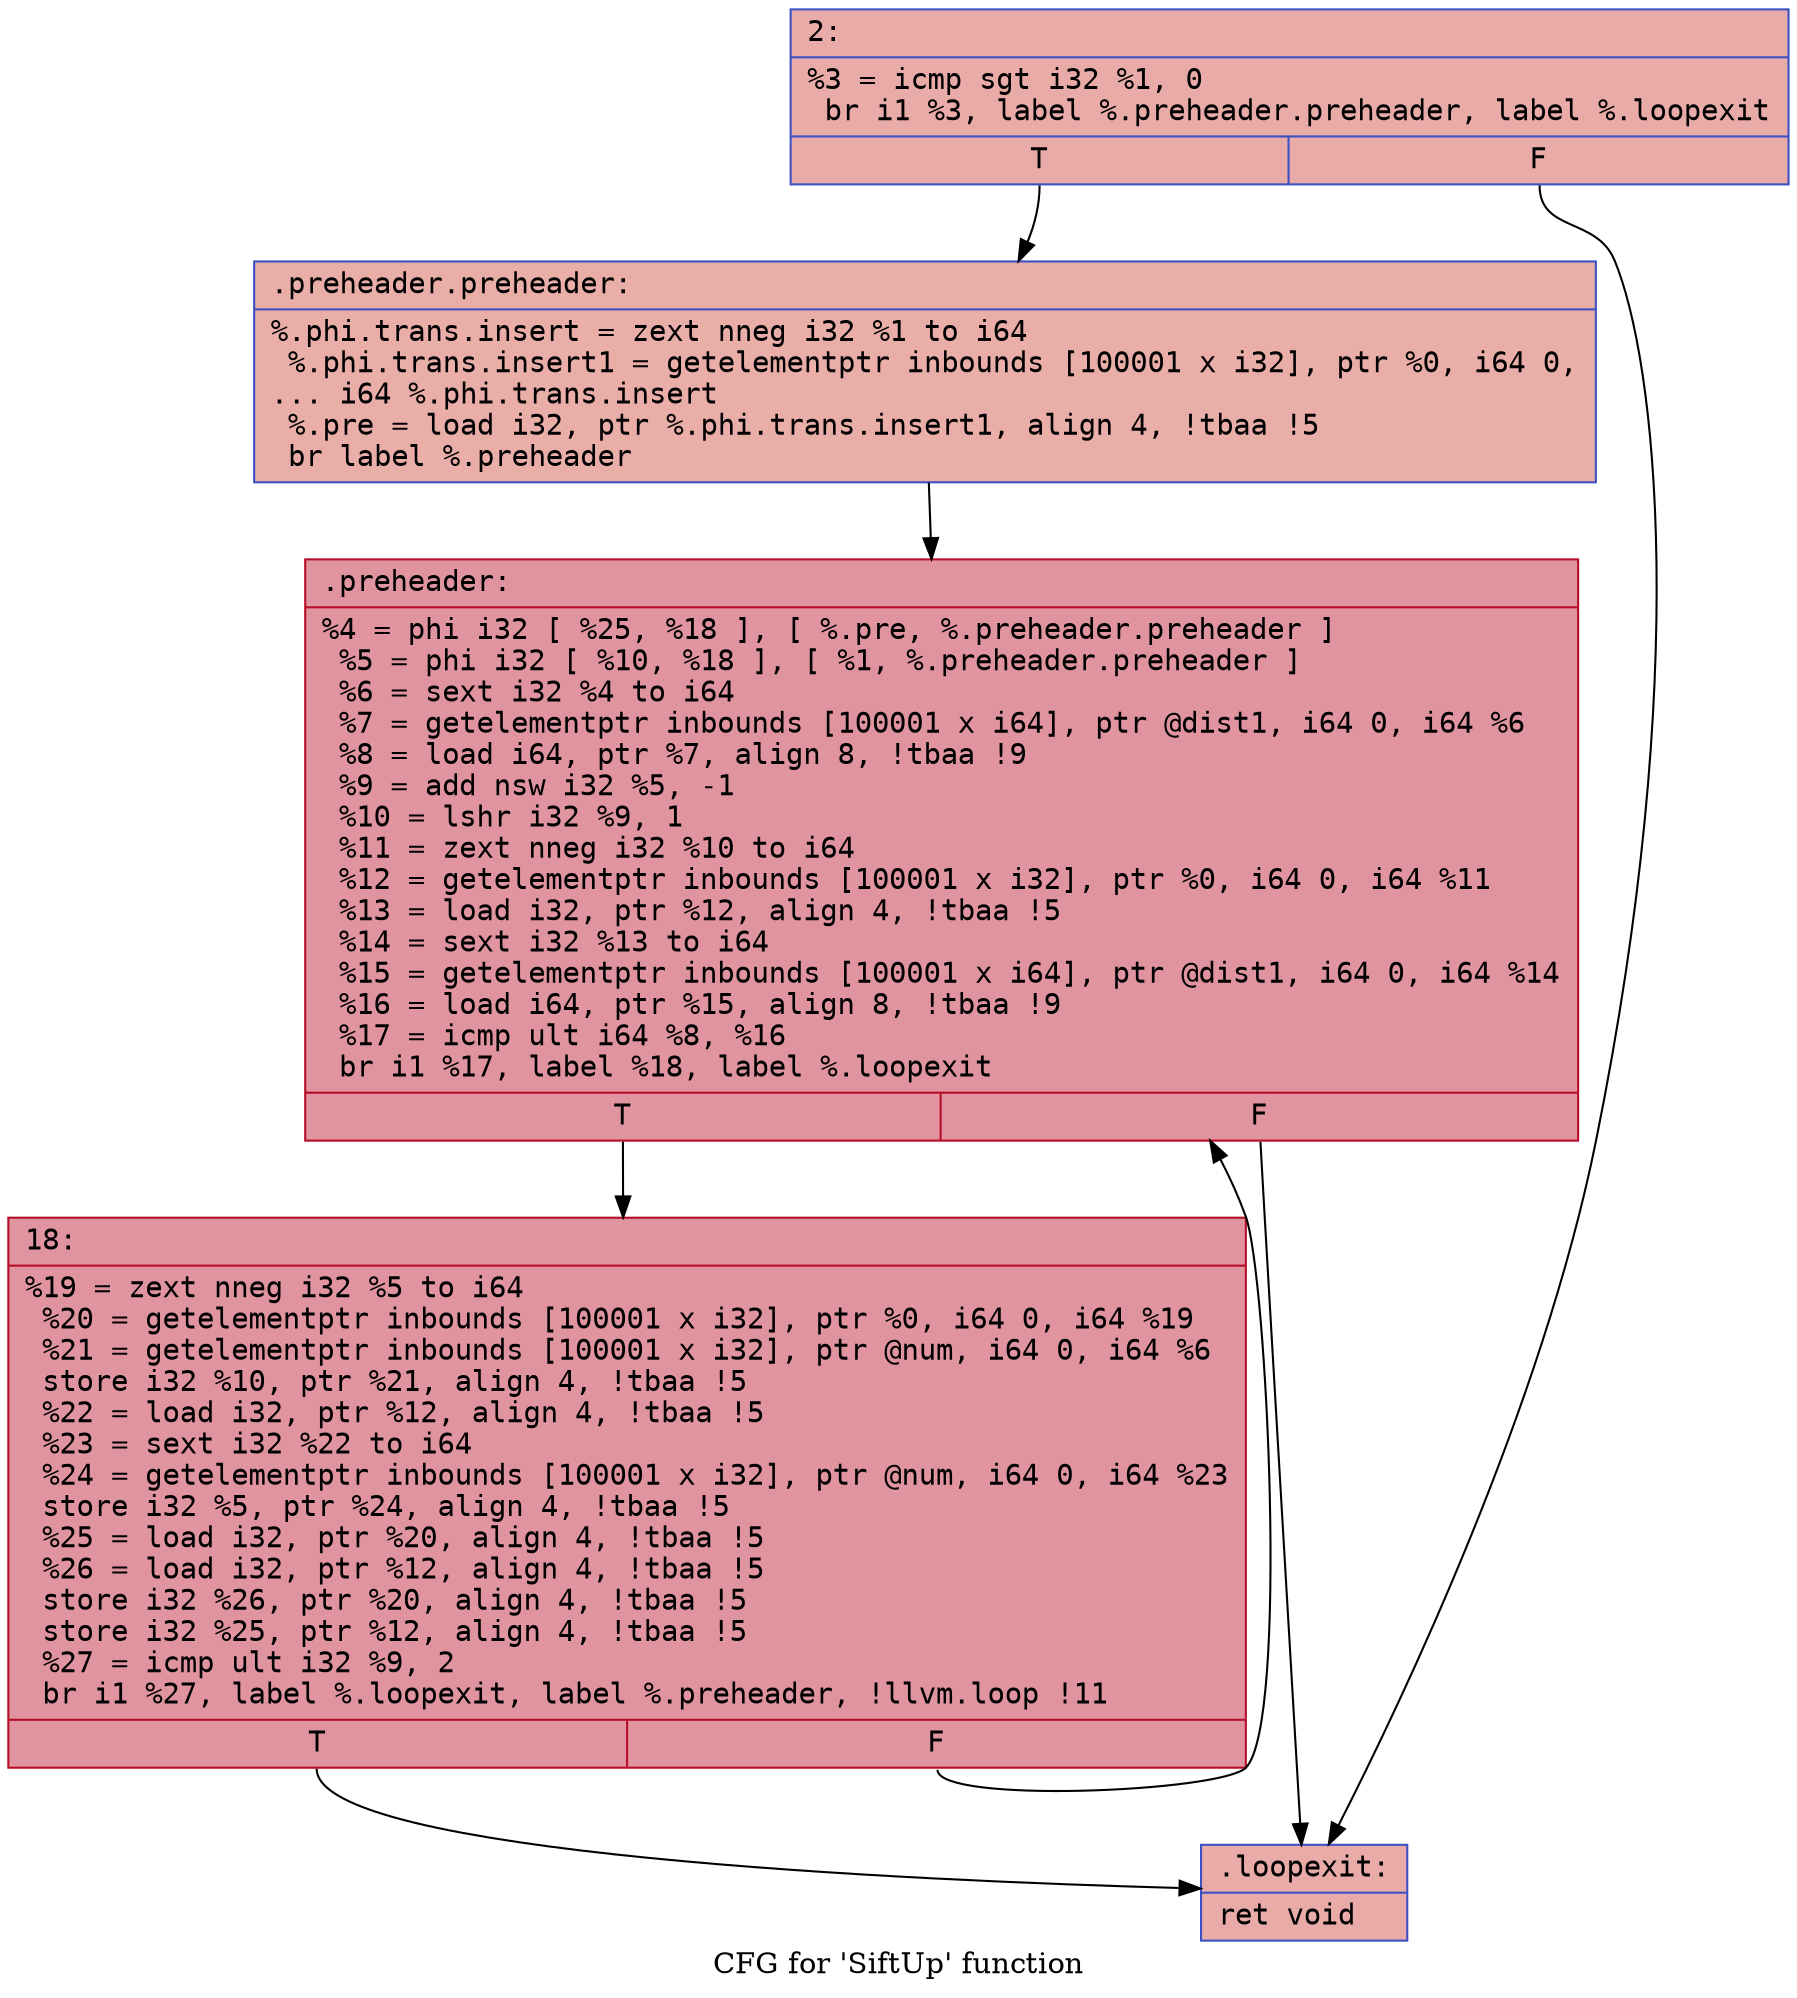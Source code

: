 digraph "CFG for 'SiftUp' function" {
	label="CFG for 'SiftUp' function";

	Node0x56e38e3209c0 [shape=record,color="#3d50c3ff", style=filled, fillcolor="#cc403a70" fontname="Courier",label="{2:\l|  %3 = icmp sgt i32 %1, 0\l  br i1 %3, label %.preheader.preheader, label %.loopexit\l|{<s0>T|<s1>F}}"];
	Node0x56e38e3209c0:s0 -> Node0x56e38e320ae0[tooltip="2 -> .preheader.preheader\nProbability 62.50%" ];
	Node0x56e38e3209c0:s1 -> Node0x56e38e320cb0[tooltip="2 -> .loopexit\nProbability 37.50%" ];
	Node0x56e38e320ae0 [shape=record,color="#3d50c3ff", style=filled, fillcolor="#d0473d70" fontname="Courier",label="{.preheader.preheader:\l|  %.phi.trans.insert = zext nneg i32 %1 to i64\l  %.phi.trans.insert1 = getelementptr inbounds [100001 x i32], ptr %0, i64 0,\l... i64 %.phi.trans.insert\l  %.pre = load i32, ptr %.phi.trans.insert1, align 4, !tbaa !5\l  br label %.preheader\l}"];
	Node0x56e38e320ae0 -> Node0x56e38e320c50[tooltip=".preheader.preheader -> .preheader\nProbability 100.00%" ];
	Node0x56e38e320c50 [shape=record,color="#b70d28ff", style=filled, fillcolor="#b70d2870" fontname="Courier",label="{.preheader:\l|  %4 = phi i32 [ %25, %18 ], [ %.pre, %.preheader.preheader ]\l  %5 = phi i32 [ %10, %18 ], [ %1, %.preheader.preheader ]\l  %6 = sext i32 %4 to i64\l  %7 = getelementptr inbounds [100001 x i64], ptr @dist1, i64 0, i64 %6\l  %8 = load i64, ptr %7, align 8, !tbaa !9\l  %9 = add nsw i32 %5, -1\l  %10 = lshr i32 %9, 1\l  %11 = zext nneg i32 %10 to i64\l  %12 = getelementptr inbounds [100001 x i32], ptr %0, i64 0, i64 %11\l  %13 = load i32, ptr %12, align 4, !tbaa !5\l  %14 = sext i32 %13 to i64\l  %15 = getelementptr inbounds [100001 x i64], ptr @dist1, i64 0, i64 %14\l  %16 = load i64, ptr %15, align 8, !tbaa !9\l  %17 = icmp ult i64 %8, %16\l  br i1 %17, label %18, label %.loopexit\l|{<s0>T|<s1>F}}"];
	Node0x56e38e320c50:s0 -> Node0x56e38e321b00[tooltip=".preheader -> 18\nProbability 96.88%" ];
	Node0x56e38e320c50:s1 -> Node0x56e38e320cb0[tooltip=".preheader -> .loopexit\nProbability 3.12%" ];
	Node0x56e38e321b00 [shape=record,color="#b70d28ff", style=filled, fillcolor="#b70d2870" fontname="Courier",label="{18:\l|  %19 = zext nneg i32 %5 to i64\l  %20 = getelementptr inbounds [100001 x i32], ptr %0, i64 0, i64 %19\l  %21 = getelementptr inbounds [100001 x i32], ptr @num, i64 0, i64 %6\l  store i32 %10, ptr %21, align 4, !tbaa !5\l  %22 = load i32, ptr %12, align 4, !tbaa !5\l  %23 = sext i32 %22 to i64\l  %24 = getelementptr inbounds [100001 x i32], ptr @num, i64 0, i64 %23\l  store i32 %5, ptr %24, align 4, !tbaa !5\l  %25 = load i32, ptr %20, align 4, !tbaa !5\l  %26 = load i32, ptr %12, align 4, !tbaa !5\l  store i32 %26, ptr %20, align 4, !tbaa !5\l  store i32 %25, ptr %12, align 4, !tbaa !5\l  %27 = icmp ult i32 %9, 2\l  br i1 %27, label %.loopexit, label %.preheader, !llvm.loop !11\l|{<s0>T|<s1>F}}"];
	Node0x56e38e321b00:s0 -> Node0x56e38e320cb0[tooltip="18 -> .loopexit\nProbability 3.12%" ];
	Node0x56e38e321b00:s1 -> Node0x56e38e320c50[tooltip="18 -> .preheader\nProbability 96.88%" ];
	Node0x56e38e320cb0 [shape=record,color="#3d50c3ff", style=filled, fillcolor="#cc403a70" fontname="Courier",label="{.loopexit:\l|  ret void\l}"];
}
